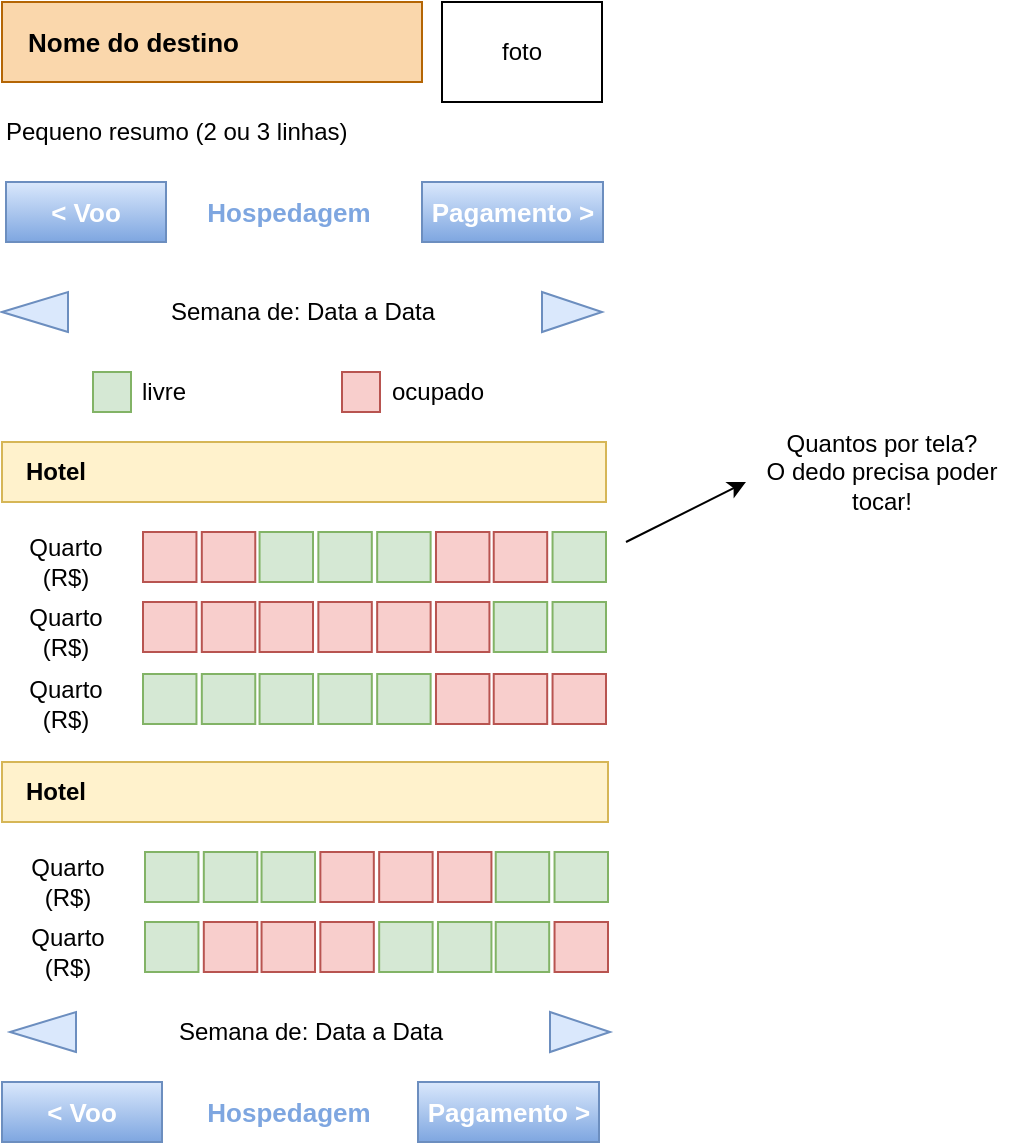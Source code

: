 <mxfile version="21.2.3" type="device">
  <diagram name="Página-1" id="3tGfpAc4YJ_lNubGHh5H">
    <mxGraphModel dx="1039" dy="549" grid="1" gridSize="10" guides="1" tooltips="1" connect="1" arrows="1" fold="1" page="1" pageScale="1" pageWidth="827" pageHeight="1169" math="0" shadow="0">
      <root>
        <mxCell id="0" />
        <mxCell id="1" parent="0" />
        <mxCell id="Tia-YacOWUMyws6i1nSN-1" value="&lt;div&gt;Quarto&lt;/div&gt;&lt;div&gt;(R$)&lt;br&gt;&lt;/div&gt;" style="text;strokeColor=none;align=center;fillColor=none;html=1;verticalAlign=middle;whiteSpace=wrap;rounded=0;" vertex="1" parent="1">
          <mxGeometry x="22" y="305" width="60" height="30" as="geometry" />
        </mxCell>
        <mxCell id="Tia-YacOWUMyws6i1nSN-2" value="Semana de: Data a Data" style="text;strokeColor=none;align=center;fillColor=none;html=1;verticalAlign=middle;whiteSpace=wrap;rounded=0;" vertex="1" parent="1">
          <mxGeometry x="73.5" y="180" width="193" height="30" as="geometry" />
        </mxCell>
        <mxCell id="Tia-YacOWUMyws6i1nSN-13" value="Hotel" style="text;strokeColor=#d6b656;align=left;fillColor=#fff2cc;html=1;verticalAlign=middle;whiteSpace=wrap;rounded=0;spacingLeft=10;fontStyle=1" vertex="1" parent="1">
          <mxGeometry x="20" y="260" width="302" height="30" as="geometry" />
        </mxCell>
        <mxCell id="Tia-YacOWUMyws6i1nSN-84" value="" style="triangle;whiteSpace=wrap;html=1;fillColor=#dae8fc;strokeColor=#6c8ebf;" vertex="1" parent="1">
          <mxGeometry x="290" y="185" width="30" height="20" as="geometry" />
        </mxCell>
        <mxCell id="Tia-YacOWUMyws6i1nSN-85" value="" style="triangle;whiteSpace=wrap;html=1;rotation=-180;fillColor=#dae8fc;strokeColor=#6c8ebf;" vertex="1" parent="1">
          <mxGeometry x="20" y="185" width="33" height="20" as="geometry" />
        </mxCell>
        <mxCell id="Tia-YacOWUMyws6i1nSN-88" value="Nome do destino" style="text;strokeColor=#b46504;align=left;fillColor=#fad7ac;html=1;verticalAlign=middle;whiteSpace=wrap;rounded=0;fontStyle=1;fontSize=13;spacingBottom=0;spacingLeft=11;" vertex="1" parent="1">
          <mxGeometry x="20" y="40" width="210" height="40" as="geometry" />
        </mxCell>
        <mxCell id="Tia-YacOWUMyws6i1nSN-89" value="foto" style="rounded=0;whiteSpace=wrap;html=1;" vertex="1" parent="1">
          <mxGeometry x="240" y="40" width="80" height="50" as="geometry" />
        </mxCell>
        <mxCell id="Tia-YacOWUMyws6i1nSN-90" value="" style="rounded=0;whiteSpace=wrap;html=1;fillColor=#f8cecc;strokeColor=#b85450;imageWidth=24;imageHeight=24;" vertex="1" parent="1">
          <mxGeometry x="190" y="225" width="19" height="20" as="geometry" />
        </mxCell>
        <mxCell id="Tia-YacOWUMyws6i1nSN-91" value="" style="rounded=0;whiteSpace=wrap;html=1;fillColor=#d5e8d4;strokeColor=#82b366;imageWidth=24;imageHeight=24;" vertex="1" parent="1">
          <mxGeometry x="65.5" y="225" width="19" height="20" as="geometry" />
        </mxCell>
        <mxCell id="Tia-YacOWUMyws6i1nSN-93" value="livre" style="text;strokeColor=none;align=center;fillColor=none;html=1;verticalAlign=middle;whiteSpace=wrap;rounded=0;" vertex="1" parent="1">
          <mxGeometry x="70.5" y="220" width="60" height="30" as="geometry" />
        </mxCell>
        <mxCell id="Tia-YacOWUMyws6i1nSN-94" value="ocupado" style="text;strokeColor=none;align=center;fillColor=none;html=1;verticalAlign=middle;whiteSpace=wrap;rounded=0;" vertex="1" parent="1">
          <mxGeometry x="195" y="220" width="85.5" height="30" as="geometry" />
        </mxCell>
        <mxCell id="Tia-YacOWUMyws6i1nSN-97" value="Pequeno resumo (2 ou 3 linhas)" style="text;strokeColor=none;align=left;fillColor=none;html=1;verticalAlign=middle;whiteSpace=wrap;rounded=0;" vertex="1" parent="1">
          <mxGeometry x="20" y="90" width="300" height="30" as="geometry" />
        </mxCell>
        <mxCell id="Tia-YacOWUMyws6i1nSN-98" value="&amp;lt; Voo" style="rounded=0;whiteSpace=wrap;html=1;fillColor=#dae8fc;gradientColor=#7ea6e0;strokeColor=#6c8ebf;fontColor=#FFFFFF;fontStyle=1;fontSize=13;" vertex="1" parent="1">
          <mxGeometry x="22" y="130" width="80" height="30" as="geometry" />
        </mxCell>
        <mxCell id="Tia-YacOWUMyws6i1nSN-99" value="Pagamento &amp;gt;" style="rounded=0;whiteSpace=wrap;html=1;fillColor=#dae8fc;gradientColor=#7ea6e0;strokeColor=#6c8ebf;fontColor=#FFFFFF;fontStyle=1;fontSize=13;" vertex="1" parent="1">
          <mxGeometry x="230" y="130" width="90.5" height="30" as="geometry" />
        </mxCell>
        <mxCell id="Tia-YacOWUMyws6i1nSN-100" value="Hospedagem" style="text;strokeColor=none;align=center;fillColor=none;html=1;verticalAlign=middle;whiteSpace=wrap;rounded=0;fontStyle=1;fontSize=13;fontColor=#7EA6E0;" vertex="1" parent="1">
          <mxGeometry x="85.5" y="130" width="154.5" height="30" as="geometry" />
        </mxCell>
        <mxCell id="Tia-YacOWUMyws6i1nSN-104" value="" style="group" vertex="1" connectable="0" parent="1">
          <mxGeometry x="90.5" y="305" width="231.5" height="25" as="geometry" />
        </mxCell>
        <mxCell id="Tia-YacOWUMyws6i1nSN-30" value="" style="rounded=0;whiteSpace=wrap;html=1;fillColor=#f8cecc;strokeColor=#b85450;container=0;" vertex="1" parent="Tia-YacOWUMyws6i1nSN-104">
          <mxGeometry width="26.732" height="25" as="geometry" />
        </mxCell>
        <mxCell id="Tia-YacOWUMyws6i1nSN-31" value="" style="rounded=0;whiteSpace=wrap;html=1;fillColor=#f8cecc;strokeColor=#b85450;container=0;" vertex="1" parent="Tia-YacOWUMyws6i1nSN-104">
          <mxGeometry x="29.405" width="26.732" height="25" as="geometry" />
        </mxCell>
        <mxCell id="Tia-YacOWUMyws6i1nSN-34" value="" style="rounded=0;whiteSpace=wrap;html=1;fillColor=#d5e8d4;strokeColor=#82b366;container=0;" vertex="1" parent="Tia-YacOWUMyws6i1nSN-104">
          <mxGeometry x="58.276" width="26.732" height="25" as="geometry" />
        </mxCell>
        <mxCell id="Tia-YacOWUMyws6i1nSN-35" value="" style="rounded=0;whiteSpace=wrap;html=1;fillColor=#d5e8d4;strokeColor=#82b366;container=0;" vertex="1" parent="Tia-YacOWUMyws6i1nSN-104">
          <mxGeometry x="87.681" width="26.732" height="25" as="geometry" />
        </mxCell>
        <mxCell id="Tia-YacOWUMyws6i1nSN-38" value="" style="rounded=0;whiteSpace=wrap;html=1;fillColor=#d5e8d4;strokeColor=#82b366;container=0;" vertex="1" parent="Tia-YacOWUMyws6i1nSN-104">
          <mxGeometry x="117.087" width="26.732" height="25" as="geometry" />
        </mxCell>
        <mxCell id="Tia-YacOWUMyws6i1nSN-39" value="" style="rounded=0;whiteSpace=wrap;html=1;fillColor=#f8cecc;strokeColor=#b85450;container=0;" vertex="1" parent="Tia-YacOWUMyws6i1nSN-104">
          <mxGeometry x="146.492" width="26.732" height="25" as="geometry" />
        </mxCell>
        <mxCell id="Tia-YacOWUMyws6i1nSN-42" value="" style="rounded=0;whiteSpace=wrap;html=1;fillColor=#f8cecc;strokeColor=#b85450;container=0;" vertex="1" parent="Tia-YacOWUMyws6i1nSN-104">
          <mxGeometry x="175.363" width="26.732" height="25" as="geometry" />
        </mxCell>
        <mxCell id="Tia-YacOWUMyws6i1nSN-43" value="" style="rounded=0;whiteSpace=wrap;html=1;fillColor=#d5e8d4;strokeColor=#82b366;container=0;" vertex="1" parent="Tia-YacOWUMyws6i1nSN-104">
          <mxGeometry x="204.768" width="26.732" height="25" as="geometry" />
        </mxCell>
        <mxCell id="Tia-YacOWUMyws6i1nSN-105" value="" style="endArrow=classic;html=1;rounded=0;" edge="1" parent="1">
          <mxGeometry width="50" height="50" relative="1" as="geometry">
            <mxPoint x="332" y="310" as="sourcePoint" />
            <mxPoint x="392" y="280" as="targetPoint" />
          </mxGeometry>
        </mxCell>
        <mxCell id="Tia-YacOWUMyws6i1nSN-106" value="&lt;div&gt;Quantos por tela?&lt;/div&gt;&lt;div&gt;O dedo precisa poder tocar!&lt;br&gt;&lt;/div&gt;" style="text;strokeColor=none;align=center;fillColor=none;html=1;verticalAlign=middle;whiteSpace=wrap;rounded=0;" vertex="1" parent="1">
          <mxGeometry x="390" y="260" width="140" height="30" as="geometry" />
        </mxCell>
        <mxCell id="Tia-YacOWUMyws6i1nSN-107" value="&lt;div&gt;Quarto&lt;/div&gt;&lt;div&gt;(R$)&lt;br&gt;&lt;/div&gt;" style="text;strokeColor=none;align=center;fillColor=none;html=1;verticalAlign=middle;whiteSpace=wrap;rounded=0;" vertex="1" parent="1">
          <mxGeometry x="22" y="340" width="60" height="30" as="geometry" />
        </mxCell>
        <mxCell id="Tia-YacOWUMyws6i1nSN-108" value="" style="group" vertex="1" connectable="0" parent="1">
          <mxGeometry x="90.5" y="340" width="231.5" height="25" as="geometry" />
        </mxCell>
        <mxCell id="Tia-YacOWUMyws6i1nSN-109" value="" style="rounded=0;whiteSpace=wrap;html=1;fillColor=#f8cecc;strokeColor=#b85450;container=0;" vertex="1" parent="Tia-YacOWUMyws6i1nSN-108">
          <mxGeometry width="26.732" height="25" as="geometry" />
        </mxCell>
        <mxCell id="Tia-YacOWUMyws6i1nSN-110" value="" style="rounded=0;whiteSpace=wrap;html=1;fillColor=#f8cecc;strokeColor=#b85450;container=0;" vertex="1" parent="Tia-YacOWUMyws6i1nSN-108">
          <mxGeometry x="29.405" width="26.732" height="25" as="geometry" />
        </mxCell>
        <mxCell id="Tia-YacOWUMyws6i1nSN-111" value="" style="rounded=0;whiteSpace=wrap;html=1;fillColor=#f8cecc;strokeColor=#b85450;container=0;" vertex="1" parent="Tia-YacOWUMyws6i1nSN-108">
          <mxGeometry x="58.276" width="26.732" height="25" as="geometry" />
        </mxCell>
        <mxCell id="Tia-YacOWUMyws6i1nSN-112" value="" style="rounded=0;whiteSpace=wrap;html=1;fillColor=#f8cecc;strokeColor=#b85450;container=0;" vertex="1" parent="Tia-YacOWUMyws6i1nSN-108">
          <mxGeometry x="87.681" width="26.732" height="25" as="geometry" />
        </mxCell>
        <mxCell id="Tia-YacOWUMyws6i1nSN-113" value="" style="rounded=0;whiteSpace=wrap;html=1;fillColor=#f8cecc;strokeColor=#b85450;container=0;" vertex="1" parent="Tia-YacOWUMyws6i1nSN-108">
          <mxGeometry x="117.087" width="26.732" height="25" as="geometry" />
        </mxCell>
        <mxCell id="Tia-YacOWUMyws6i1nSN-114" value="" style="rounded=0;whiteSpace=wrap;html=1;fillColor=#f8cecc;strokeColor=#b85450;container=0;" vertex="1" parent="Tia-YacOWUMyws6i1nSN-108">
          <mxGeometry x="146.492" width="26.732" height="25" as="geometry" />
        </mxCell>
        <mxCell id="Tia-YacOWUMyws6i1nSN-115" value="" style="rounded=0;whiteSpace=wrap;html=1;fillColor=#d5e8d4;strokeColor=#82b366;container=0;" vertex="1" parent="Tia-YacOWUMyws6i1nSN-108">
          <mxGeometry x="175.363" width="26.732" height="25" as="geometry" />
        </mxCell>
        <mxCell id="Tia-YacOWUMyws6i1nSN-116" value="" style="rounded=0;whiteSpace=wrap;html=1;fillColor=#d5e8d4;strokeColor=#82b366;container=0;" vertex="1" parent="Tia-YacOWUMyws6i1nSN-108">
          <mxGeometry x="204.768" width="26.732" height="25" as="geometry" />
        </mxCell>
        <mxCell id="Tia-YacOWUMyws6i1nSN-117" value="&lt;div&gt;Quarto&lt;/div&gt;&lt;div&gt;(R$)&lt;br&gt;&lt;/div&gt;" style="text;strokeColor=none;align=center;fillColor=none;html=1;verticalAlign=middle;whiteSpace=wrap;rounded=0;" vertex="1" parent="1">
          <mxGeometry x="22" y="376" width="60" height="30" as="geometry" />
        </mxCell>
        <mxCell id="Tia-YacOWUMyws6i1nSN-127" value="&lt;div&gt;Quarto&lt;/div&gt;&lt;div&gt;(R$)&lt;br&gt;&lt;/div&gt;" style="text;strokeColor=none;align=center;fillColor=none;html=1;verticalAlign=middle;whiteSpace=wrap;rounded=0;" vertex="1" parent="1">
          <mxGeometry x="23" y="465" width="60" height="30" as="geometry" />
        </mxCell>
        <mxCell id="Tia-YacOWUMyws6i1nSN-128" value="Hotel" style="text;strokeColor=#d6b656;align=left;fillColor=#fff2cc;html=1;verticalAlign=middle;whiteSpace=wrap;rounded=0;spacingLeft=10;fontStyle=1" vertex="1" parent="1">
          <mxGeometry x="20" y="420" width="303" height="30" as="geometry" />
        </mxCell>
        <mxCell id="Tia-YacOWUMyws6i1nSN-138" value="&lt;div&gt;Quarto&lt;/div&gt;&lt;div&gt;(R$)&lt;br&gt;&lt;/div&gt;" style="text;strokeColor=none;align=center;fillColor=none;html=1;verticalAlign=middle;whiteSpace=wrap;rounded=0;" vertex="1" parent="1">
          <mxGeometry x="23" y="500" width="60" height="30" as="geometry" />
        </mxCell>
        <mxCell id="Tia-YacOWUMyws6i1nSN-148" value="Semana de: Data a Data" style="text;strokeColor=none;align=center;fillColor=none;html=1;verticalAlign=middle;whiteSpace=wrap;rounded=0;" vertex="1" parent="1">
          <mxGeometry x="77.5" y="540" width="193" height="30" as="geometry" />
        </mxCell>
        <mxCell id="Tia-YacOWUMyws6i1nSN-149" value="" style="triangle;whiteSpace=wrap;html=1;fillColor=#dae8fc;strokeColor=#6c8ebf;" vertex="1" parent="1">
          <mxGeometry x="294" y="545" width="30" height="20" as="geometry" />
        </mxCell>
        <mxCell id="Tia-YacOWUMyws6i1nSN-150" value="" style="triangle;whiteSpace=wrap;html=1;rotation=-180;fillColor=#dae8fc;strokeColor=#6c8ebf;" vertex="1" parent="1">
          <mxGeometry x="24" y="545" width="33" height="20" as="geometry" />
        </mxCell>
        <mxCell id="Tia-YacOWUMyws6i1nSN-151" value="&amp;lt; Voo" style="rounded=0;whiteSpace=wrap;html=1;fillColor=#dae8fc;gradientColor=#7ea6e0;strokeColor=#6c8ebf;fontColor=#FFFFFF;fontStyle=1;fontSize=13;" vertex="1" parent="1">
          <mxGeometry x="20" y="580" width="80" height="30" as="geometry" />
        </mxCell>
        <mxCell id="Tia-YacOWUMyws6i1nSN-152" value="Pagamento &amp;gt;" style="rounded=0;whiteSpace=wrap;html=1;fillColor=#dae8fc;gradientColor=#7ea6e0;strokeColor=#6c8ebf;fontColor=#FFFFFF;fontStyle=1;fontSize=13;" vertex="1" parent="1">
          <mxGeometry x="228" y="580" width="90.5" height="30" as="geometry" />
        </mxCell>
        <mxCell id="Tia-YacOWUMyws6i1nSN-153" value="Hospedagem" style="text;strokeColor=none;align=center;fillColor=none;html=1;verticalAlign=middle;whiteSpace=wrap;rounded=0;fontStyle=1;fontSize=13;fontColor=#7EA6E0;" vertex="1" parent="1">
          <mxGeometry x="85.89" y="580" width="154.5" height="30" as="geometry" />
        </mxCell>
        <mxCell id="Tia-YacOWUMyws6i1nSN-119" value="" style="rounded=0;whiteSpace=wrap;html=1;fillColor=#d5e8d4;strokeColor=#82b366;container=0;" vertex="1" parent="1">
          <mxGeometry x="90.5" y="376" width="26.732" height="25" as="geometry" />
        </mxCell>
        <mxCell id="Tia-YacOWUMyws6i1nSN-120" value="" style="rounded=0;whiteSpace=wrap;html=1;fillColor=#d5e8d4;strokeColor=#82b366;container=0;" vertex="1" parent="1">
          <mxGeometry x="119.905" y="376" width="26.732" height="25" as="geometry" />
        </mxCell>
        <mxCell id="Tia-YacOWUMyws6i1nSN-121" value="" style="rounded=0;whiteSpace=wrap;html=1;fillColor=#d5e8d4;strokeColor=#82b366;container=0;" vertex="1" parent="1">
          <mxGeometry x="148.776" y="376" width="26.732" height="25" as="geometry" />
        </mxCell>
        <mxCell id="Tia-YacOWUMyws6i1nSN-122" value="" style="rounded=0;whiteSpace=wrap;html=1;fillColor=#d5e8d4;strokeColor=#82b366;container=0;" vertex="1" parent="1">
          <mxGeometry x="178.181" y="376" width="26.732" height="25" as="geometry" />
        </mxCell>
        <mxCell id="Tia-YacOWUMyws6i1nSN-123" value="" style="rounded=0;whiteSpace=wrap;html=1;fillColor=#d5e8d4;strokeColor=#82b366;container=0;" vertex="1" parent="1">
          <mxGeometry x="207.587" y="376" width="26.732" height="25" as="geometry" />
        </mxCell>
        <mxCell id="Tia-YacOWUMyws6i1nSN-124" value="" style="rounded=0;whiteSpace=wrap;html=1;fillColor=#f8cecc;strokeColor=#b85450;container=0;" vertex="1" parent="1">
          <mxGeometry x="236.992" y="376" width="26.732" height="25" as="geometry" />
        </mxCell>
        <mxCell id="Tia-YacOWUMyws6i1nSN-125" value="" style="rounded=0;whiteSpace=wrap;html=1;fillColor=#f8cecc;strokeColor=#b85450;container=0;" vertex="1" parent="1">
          <mxGeometry x="265.863" y="376" width="26.732" height="25" as="geometry" />
        </mxCell>
        <mxCell id="Tia-YacOWUMyws6i1nSN-126" value="" style="rounded=0;whiteSpace=wrap;html=1;fillColor=#f8cecc;strokeColor=#b85450;container=0;" vertex="1" parent="1">
          <mxGeometry x="295.268" y="376" width="26.732" height="25" as="geometry" />
        </mxCell>
        <mxCell id="Tia-YacOWUMyws6i1nSN-140" value="" style="rounded=0;whiteSpace=wrap;html=1;fillColor=#d5e8d4;strokeColor=#82b366;container=0;" vertex="1" parent="1">
          <mxGeometry x="91.5" y="500" width="26.732" height="25" as="geometry" />
        </mxCell>
        <mxCell id="Tia-YacOWUMyws6i1nSN-141" value="" style="rounded=0;whiteSpace=wrap;html=1;fillColor=#f8cecc;strokeColor=#b85450;container=0;" vertex="1" parent="1">
          <mxGeometry x="120.905" y="500" width="26.732" height="25" as="geometry" />
        </mxCell>
        <mxCell id="Tia-YacOWUMyws6i1nSN-142" value="" style="rounded=0;whiteSpace=wrap;html=1;fillColor=#f8cecc;strokeColor=#b85450;container=0;" vertex="1" parent="1">
          <mxGeometry x="149.776" y="500" width="26.732" height="25" as="geometry" />
        </mxCell>
        <mxCell id="Tia-YacOWUMyws6i1nSN-143" value="" style="rounded=0;whiteSpace=wrap;html=1;fillColor=#f8cecc;strokeColor=#b85450;container=0;" vertex="1" parent="1">
          <mxGeometry x="179.181" y="500" width="26.732" height="25" as="geometry" />
        </mxCell>
        <mxCell id="Tia-YacOWUMyws6i1nSN-144" value="" style="rounded=0;whiteSpace=wrap;html=1;fillColor=#d5e8d4;strokeColor=#82b366;container=0;" vertex="1" parent="1">
          <mxGeometry x="208.587" y="500" width="26.732" height="25" as="geometry" />
        </mxCell>
        <mxCell id="Tia-YacOWUMyws6i1nSN-145" value="" style="rounded=0;whiteSpace=wrap;html=1;fillColor=#d5e8d4;strokeColor=#82b366;container=0;" vertex="1" parent="1">
          <mxGeometry x="237.992" y="500" width="26.732" height="25" as="geometry" />
        </mxCell>
        <mxCell id="Tia-YacOWUMyws6i1nSN-146" value="" style="rounded=0;whiteSpace=wrap;html=1;fillColor=#d5e8d4;strokeColor=#82b366;container=0;" vertex="1" parent="1">
          <mxGeometry x="266.863" y="500" width="26.732" height="25" as="geometry" />
        </mxCell>
        <mxCell id="Tia-YacOWUMyws6i1nSN-147" value="" style="rounded=0;whiteSpace=wrap;html=1;fillColor=#f8cecc;strokeColor=#b85450;container=0;" vertex="1" parent="1">
          <mxGeometry x="296.268" y="500" width="26.732" height="25" as="geometry" />
        </mxCell>
        <mxCell id="Tia-YacOWUMyws6i1nSN-130" value="" style="rounded=0;whiteSpace=wrap;html=1;fillColor=#d5e8d4;strokeColor=#82b366;container=0;" vertex="1" parent="1">
          <mxGeometry x="91.5" y="465" width="26.732" height="25" as="geometry" />
        </mxCell>
        <mxCell id="Tia-YacOWUMyws6i1nSN-131" value="" style="rounded=0;whiteSpace=wrap;html=1;fillColor=#d5e8d4;strokeColor=#82b366;container=0;" vertex="1" parent="1">
          <mxGeometry x="120.905" y="465" width="26.732" height="25" as="geometry" />
        </mxCell>
        <mxCell id="Tia-YacOWUMyws6i1nSN-132" value="" style="rounded=0;whiteSpace=wrap;html=1;fillColor=#d5e8d4;strokeColor=#82b366;container=0;" vertex="1" parent="1">
          <mxGeometry x="149.776" y="465" width="26.732" height="25" as="geometry" />
        </mxCell>
        <mxCell id="Tia-YacOWUMyws6i1nSN-133" value="" style="rounded=0;whiteSpace=wrap;html=1;fillColor=#f8cecc;strokeColor=#b85450;container=0;" vertex="1" parent="1">
          <mxGeometry x="179.181" y="465" width="26.732" height="25" as="geometry" />
        </mxCell>
        <mxCell id="Tia-YacOWUMyws6i1nSN-134" value="" style="rounded=0;whiteSpace=wrap;html=1;fillColor=#f8cecc;strokeColor=#b85450;container=0;" vertex="1" parent="1">
          <mxGeometry x="208.587" y="465" width="26.732" height="25" as="geometry" />
        </mxCell>
        <mxCell id="Tia-YacOWUMyws6i1nSN-135" value="" style="rounded=0;whiteSpace=wrap;html=1;fillColor=#f8cecc;strokeColor=#b85450;container=0;" vertex="1" parent="1">
          <mxGeometry x="237.992" y="465" width="26.732" height="25" as="geometry" />
        </mxCell>
        <mxCell id="Tia-YacOWUMyws6i1nSN-136" value="" style="rounded=0;whiteSpace=wrap;html=1;fillColor=#d5e8d4;strokeColor=#82b366;container=0;" vertex="1" parent="1">
          <mxGeometry x="266.863" y="465" width="26.732" height="25" as="geometry" />
        </mxCell>
        <mxCell id="Tia-YacOWUMyws6i1nSN-137" value="" style="rounded=0;whiteSpace=wrap;html=1;fillColor=#d5e8d4;strokeColor=#82b366;container=0;" vertex="1" parent="1">
          <mxGeometry x="296.268" y="465" width="26.732" height="25" as="geometry" />
        </mxCell>
      </root>
    </mxGraphModel>
  </diagram>
</mxfile>
